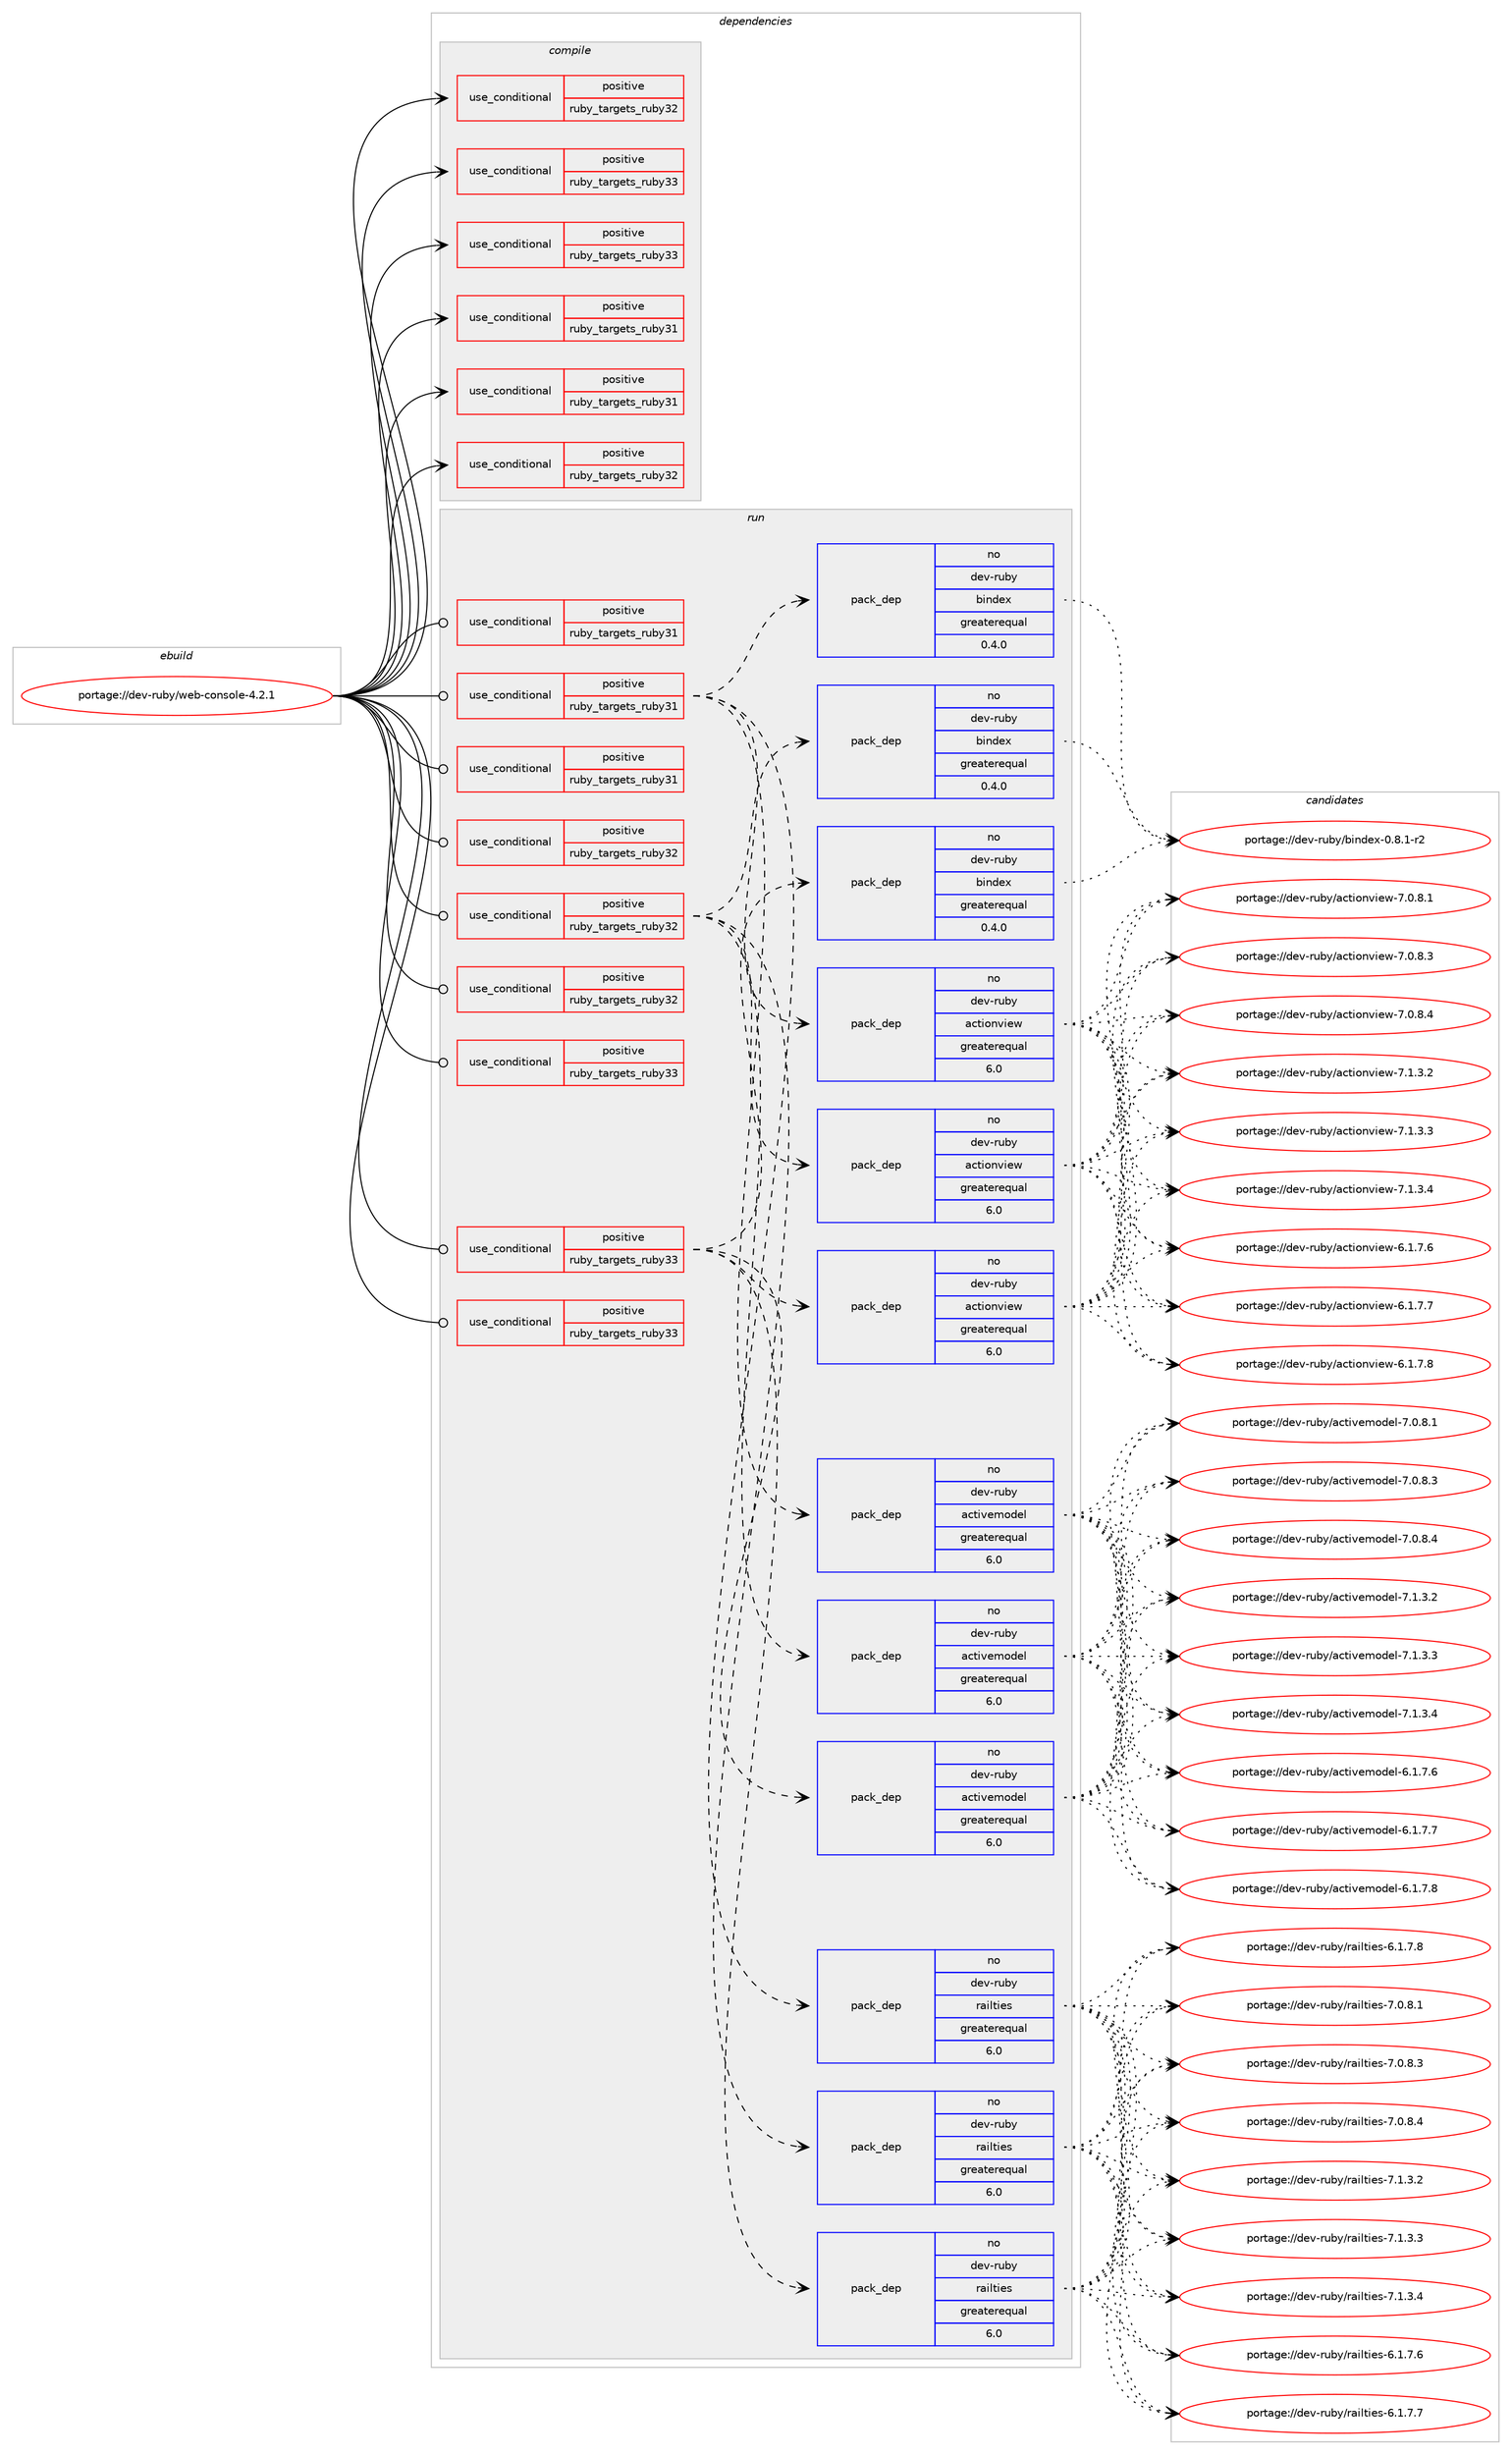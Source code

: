 digraph prolog {

# *************
# Graph options
# *************

newrank=true;
concentrate=true;
compound=true;
graph [rankdir=LR,fontname=Helvetica,fontsize=10,ranksep=1.5];#, ranksep=2.5, nodesep=0.2];
edge  [arrowhead=vee];
node  [fontname=Helvetica,fontsize=10];

# **********
# The ebuild
# **********

subgraph cluster_leftcol {
color=gray;
rank=same;
label=<<i>ebuild</i>>;
id [label="portage://dev-ruby/web-console-4.2.1", color=red, width=4, href="../dev-ruby/web-console-4.2.1.svg"];
}

# ****************
# The dependencies
# ****************

subgraph cluster_midcol {
color=gray;
label=<<i>dependencies</i>>;
subgraph cluster_compile {
fillcolor="#eeeeee";
style=filled;
label=<<i>compile</i>>;
subgraph cond57168 {
dependency106489 [label=<<TABLE BORDER="0" CELLBORDER="1" CELLSPACING="0" CELLPADDING="4"><TR><TD ROWSPAN="3" CELLPADDING="10">use_conditional</TD></TR><TR><TD>positive</TD></TR><TR><TD>ruby_targets_ruby31</TD></TR></TABLE>>, shape=none, color=red];
# *** BEGIN UNKNOWN DEPENDENCY TYPE (TODO) ***
# dependency106489 -> package_dependency(portage://dev-ruby/web-console-4.2.1,install,no,dev-lang,ruby,none,[,,],[slot(3.1)],[])
# *** END UNKNOWN DEPENDENCY TYPE (TODO) ***

}
id:e -> dependency106489:w [weight=20,style="solid",arrowhead="vee"];
subgraph cond57169 {
dependency106490 [label=<<TABLE BORDER="0" CELLBORDER="1" CELLSPACING="0" CELLPADDING="4"><TR><TD ROWSPAN="3" CELLPADDING="10">use_conditional</TD></TR><TR><TD>positive</TD></TR><TR><TD>ruby_targets_ruby31</TD></TR></TABLE>>, shape=none, color=red];
# *** BEGIN UNKNOWN DEPENDENCY TYPE (TODO) ***
# dependency106490 -> package_dependency(portage://dev-ruby/web-console-4.2.1,install,no,virtual,rubygems,none,[,,],[],[use(enable(ruby_targets_ruby31),negative)])
# *** END UNKNOWN DEPENDENCY TYPE (TODO) ***

}
id:e -> dependency106490:w [weight=20,style="solid",arrowhead="vee"];
subgraph cond57170 {
dependency106491 [label=<<TABLE BORDER="0" CELLBORDER="1" CELLSPACING="0" CELLPADDING="4"><TR><TD ROWSPAN="3" CELLPADDING="10">use_conditional</TD></TR><TR><TD>positive</TD></TR><TR><TD>ruby_targets_ruby32</TD></TR></TABLE>>, shape=none, color=red];
# *** BEGIN UNKNOWN DEPENDENCY TYPE (TODO) ***
# dependency106491 -> package_dependency(portage://dev-ruby/web-console-4.2.1,install,no,dev-lang,ruby,none,[,,],[slot(3.2)],[])
# *** END UNKNOWN DEPENDENCY TYPE (TODO) ***

}
id:e -> dependency106491:w [weight=20,style="solid",arrowhead="vee"];
subgraph cond57171 {
dependency106492 [label=<<TABLE BORDER="0" CELLBORDER="1" CELLSPACING="0" CELLPADDING="4"><TR><TD ROWSPAN="3" CELLPADDING="10">use_conditional</TD></TR><TR><TD>positive</TD></TR><TR><TD>ruby_targets_ruby32</TD></TR></TABLE>>, shape=none, color=red];
# *** BEGIN UNKNOWN DEPENDENCY TYPE (TODO) ***
# dependency106492 -> package_dependency(portage://dev-ruby/web-console-4.2.1,install,no,virtual,rubygems,none,[,,],[],[use(enable(ruby_targets_ruby32),negative)])
# *** END UNKNOWN DEPENDENCY TYPE (TODO) ***

}
id:e -> dependency106492:w [weight=20,style="solid",arrowhead="vee"];
subgraph cond57172 {
dependency106493 [label=<<TABLE BORDER="0" CELLBORDER="1" CELLSPACING="0" CELLPADDING="4"><TR><TD ROWSPAN="3" CELLPADDING="10">use_conditional</TD></TR><TR><TD>positive</TD></TR><TR><TD>ruby_targets_ruby33</TD></TR></TABLE>>, shape=none, color=red];
# *** BEGIN UNKNOWN DEPENDENCY TYPE (TODO) ***
# dependency106493 -> package_dependency(portage://dev-ruby/web-console-4.2.1,install,no,dev-lang,ruby,none,[,,],[slot(3.3)],[])
# *** END UNKNOWN DEPENDENCY TYPE (TODO) ***

}
id:e -> dependency106493:w [weight=20,style="solid",arrowhead="vee"];
subgraph cond57173 {
dependency106494 [label=<<TABLE BORDER="0" CELLBORDER="1" CELLSPACING="0" CELLPADDING="4"><TR><TD ROWSPAN="3" CELLPADDING="10">use_conditional</TD></TR><TR><TD>positive</TD></TR><TR><TD>ruby_targets_ruby33</TD></TR></TABLE>>, shape=none, color=red];
# *** BEGIN UNKNOWN DEPENDENCY TYPE (TODO) ***
# dependency106494 -> package_dependency(portage://dev-ruby/web-console-4.2.1,install,no,virtual,rubygems,none,[,,],[],[use(enable(ruby_targets_ruby33),negative)])
# *** END UNKNOWN DEPENDENCY TYPE (TODO) ***

}
id:e -> dependency106494:w [weight=20,style="solid",arrowhead="vee"];
}
subgraph cluster_compileandrun {
fillcolor="#eeeeee";
style=filled;
label=<<i>compile and run</i>>;
}
subgraph cluster_run {
fillcolor="#eeeeee";
style=filled;
label=<<i>run</i>>;
subgraph cond57174 {
dependency106495 [label=<<TABLE BORDER="0" CELLBORDER="1" CELLSPACING="0" CELLPADDING="4"><TR><TD ROWSPAN="3" CELLPADDING="10">use_conditional</TD></TR><TR><TD>positive</TD></TR><TR><TD>ruby_targets_ruby31</TD></TR></TABLE>>, shape=none, color=red];
# *** BEGIN UNKNOWN DEPENDENCY TYPE (TODO) ***
# dependency106495 -> package_dependency(portage://dev-ruby/web-console-4.2.1,run,no,dev-lang,ruby,none,[,,],[slot(3.1)],[])
# *** END UNKNOWN DEPENDENCY TYPE (TODO) ***

}
id:e -> dependency106495:w [weight=20,style="solid",arrowhead="odot"];
subgraph cond57175 {
dependency106496 [label=<<TABLE BORDER="0" CELLBORDER="1" CELLSPACING="0" CELLPADDING="4"><TR><TD ROWSPAN="3" CELLPADDING="10">use_conditional</TD></TR><TR><TD>positive</TD></TR><TR><TD>ruby_targets_ruby31</TD></TR></TABLE>>, shape=none, color=red];
subgraph pack47949 {
dependency106497 [label=<<TABLE BORDER="0" CELLBORDER="1" CELLSPACING="0" CELLPADDING="4" WIDTH="220"><TR><TD ROWSPAN="6" CELLPADDING="30">pack_dep</TD></TR><TR><TD WIDTH="110">no</TD></TR><TR><TD>dev-ruby</TD></TR><TR><TD>actionview</TD></TR><TR><TD>greaterequal</TD></TR><TR><TD>6.0</TD></TR></TABLE>>, shape=none, color=blue];
}
dependency106496:e -> dependency106497:w [weight=20,style="dashed",arrowhead="vee"];
subgraph pack47950 {
dependency106498 [label=<<TABLE BORDER="0" CELLBORDER="1" CELLSPACING="0" CELLPADDING="4" WIDTH="220"><TR><TD ROWSPAN="6" CELLPADDING="30">pack_dep</TD></TR><TR><TD WIDTH="110">no</TD></TR><TR><TD>dev-ruby</TD></TR><TR><TD>activemodel</TD></TR><TR><TD>greaterequal</TD></TR><TR><TD>6.0</TD></TR></TABLE>>, shape=none, color=blue];
}
dependency106496:e -> dependency106498:w [weight=20,style="dashed",arrowhead="vee"];
subgraph pack47951 {
dependency106499 [label=<<TABLE BORDER="0" CELLBORDER="1" CELLSPACING="0" CELLPADDING="4" WIDTH="220"><TR><TD ROWSPAN="6" CELLPADDING="30">pack_dep</TD></TR><TR><TD WIDTH="110">no</TD></TR><TR><TD>dev-ruby</TD></TR><TR><TD>bindex</TD></TR><TR><TD>greaterequal</TD></TR><TR><TD>0.4.0</TD></TR></TABLE>>, shape=none, color=blue];
}
dependency106496:e -> dependency106499:w [weight=20,style="dashed",arrowhead="vee"];
subgraph pack47952 {
dependency106500 [label=<<TABLE BORDER="0" CELLBORDER="1" CELLSPACING="0" CELLPADDING="4" WIDTH="220"><TR><TD ROWSPAN="6" CELLPADDING="30">pack_dep</TD></TR><TR><TD WIDTH="110">no</TD></TR><TR><TD>dev-ruby</TD></TR><TR><TD>railties</TD></TR><TR><TD>greaterequal</TD></TR><TR><TD>6.0</TD></TR></TABLE>>, shape=none, color=blue];
}
dependency106496:e -> dependency106500:w [weight=20,style="dashed",arrowhead="vee"];
}
id:e -> dependency106496:w [weight=20,style="solid",arrowhead="odot"];
subgraph cond57176 {
dependency106501 [label=<<TABLE BORDER="0" CELLBORDER="1" CELLSPACING="0" CELLPADDING="4"><TR><TD ROWSPAN="3" CELLPADDING="10">use_conditional</TD></TR><TR><TD>positive</TD></TR><TR><TD>ruby_targets_ruby31</TD></TR></TABLE>>, shape=none, color=red];
# *** BEGIN UNKNOWN DEPENDENCY TYPE (TODO) ***
# dependency106501 -> package_dependency(portage://dev-ruby/web-console-4.2.1,run,no,virtual,rubygems,none,[,,],[],[use(enable(ruby_targets_ruby31),negative)])
# *** END UNKNOWN DEPENDENCY TYPE (TODO) ***

}
id:e -> dependency106501:w [weight=20,style="solid",arrowhead="odot"];
subgraph cond57177 {
dependency106502 [label=<<TABLE BORDER="0" CELLBORDER="1" CELLSPACING="0" CELLPADDING="4"><TR><TD ROWSPAN="3" CELLPADDING="10">use_conditional</TD></TR><TR><TD>positive</TD></TR><TR><TD>ruby_targets_ruby32</TD></TR></TABLE>>, shape=none, color=red];
# *** BEGIN UNKNOWN DEPENDENCY TYPE (TODO) ***
# dependency106502 -> package_dependency(portage://dev-ruby/web-console-4.2.1,run,no,dev-lang,ruby,none,[,,],[slot(3.2)],[])
# *** END UNKNOWN DEPENDENCY TYPE (TODO) ***

}
id:e -> dependency106502:w [weight=20,style="solid",arrowhead="odot"];
subgraph cond57178 {
dependency106503 [label=<<TABLE BORDER="0" CELLBORDER="1" CELLSPACING="0" CELLPADDING="4"><TR><TD ROWSPAN="3" CELLPADDING="10">use_conditional</TD></TR><TR><TD>positive</TD></TR><TR><TD>ruby_targets_ruby32</TD></TR></TABLE>>, shape=none, color=red];
subgraph pack47953 {
dependency106504 [label=<<TABLE BORDER="0" CELLBORDER="1" CELLSPACING="0" CELLPADDING="4" WIDTH="220"><TR><TD ROWSPAN="6" CELLPADDING="30">pack_dep</TD></TR><TR><TD WIDTH="110">no</TD></TR><TR><TD>dev-ruby</TD></TR><TR><TD>actionview</TD></TR><TR><TD>greaterequal</TD></TR><TR><TD>6.0</TD></TR></TABLE>>, shape=none, color=blue];
}
dependency106503:e -> dependency106504:w [weight=20,style="dashed",arrowhead="vee"];
subgraph pack47954 {
dependency106505 [label=<<TABLE BORDER="0" CELLBORDER="1" CELLSPACING="0" CELLPADDING="4" WIDTH="220"><TR><TD ROWSPAN="6" CELLPADDING="30">pack_dep</TD></TR><TR><TD WIDTH="110">no</TD></TR><TR><TD>dev-ruby</TD></TR><TR><TD>activemodel</TD></TR><TR><TD>greaterequal</TD></TR><TR><TD>6.0</TD></TR></TABLE>>, shape=none, color=blue];
}
dependency106503:e -> dependency106505:w [weight=20,style="dashed",arrowhead="vee"];
subgraph pack47955 {
dependency106506 [label=<<TABLE BORDER="0" CELLBORDER="1" CELLSPACING="0" CELLPADDING="4" WIDTH="220"><TR><TD ROWSPAN="6" CELLPADDING="30">pack_dep</TD></TR><TR><TD WIDTH="110">no</TD></TR><TR><TD>dev-ruby</TD></TR><TR><TD>bindex</TD></TR><TR><TD>greaterequal</TD></TR><TR><TD>0.4.0</TD></TR></TABLE>>, shape=none, color=blue];
}
dependency106503:e -> dependency106506:w [weight=20,style="dashed",arrowhead="vee"];
subgraph pack47956 {
dependency106507 [label=<<TABLE BORDER="0" CELLBORDER="1" CELLSPACING="0" CELLPADDING="4" WIDTH="220"><TR><TD ROWSPAN="6" CELLPADDING="30">pack_dep</TD></TR><TR><TD WIDTH="110">no</TD></TR><TR><TD>dev-ruby</TD></TR><TR><TD>railties</TD></TR><TR><TD>greaterequal</TD></TR><TR><TD>6.0</TD></TR></TABLE>>, shape=none, color=blue];
}
dependency106503:e -> dependency106507:w [weight=20,style="dashed",arrowhead="vee"];
}
id:e -> dependency106503:w [weight=20,style="solid",arrowhead="odot"];
subgraph cond57179 {
dependency106508 [label=<<TABLE BORDER="0" CELLBORDER="1" CELLSPACING="0" CELLPADDING="4"><TR><TD ROWSPAN="3" CELLPADDING="10">use_conditional</TD></TR><TR><TD>positive</TD></TR><TR><TD>ruby_targets_ruby32</TD></TR></TABLE>>, shape=none, color=red];
# *** BEGIN UNKNOWN DEPENDENCY TYPE (TODO) ***
# dependency106508 -> package_dependency(portage://dev-ruby/web-console-4.2.1,run,no,virtual,rubygems,none,[,,],[],[use(enable(ruby_targets_ruby32),negative)])
# *** END UNKNOWN DEPENDENCY TYPE (TODO) ***

}
id:e -> dependency106508:w [weight=20,style="solid",arrowhead="odot"];
subgraph cond57180 {
dependency106509 [label=<<TABLE BORDER="0" CELLBORDER="1" CELLSPACING="0" CELLPADDING="4"><TR><TD ROWSPAN="3" CELLPADDING="10">use_conditional</TD></TR><TR><TD>positive</TD></TR><TR><TD>ruby_targets_ruby33</TD></TR></TABLE>>, shape=none, color=red];
# *** BEGIN UNKNOWN DEPENDENCY TYPE (TODO) ***
# dependency106509 -> package_dependency(portage://dev-ruby/web-console-4.2.1,run,no,dev-lang,ruby,none,[,,],[slot(3.3)],[])
# *** END UNKNOWN DEPENDENCY TYPE (TODO) ***

}
id:e -> dependency106509:w [weight=20,style="solid",arrowhead="odot"];
subgraph cond57181 {
dependency106510 [label=<<TABLE BORDER="0" CELLBORDER="1" CELLSPACING="0" CELLPADDING="4"><TR><TD ROWSPAN="3" CELLPADDING="10">use_conditional</TD></TR><TR><TD>positive</TD></TR><TR><TD>ruby_targets_ruby33</TD></TR></TABLE>>, shape=none, color=red];
subgraph pack47957 {
dependency106511 [label=<<TABLE BORDER="0" CELLBORDER="1" CELLSPACING="0" CELLPADDING="4" WIDTH="220"><TR><TD ROWSPAN="6" CELLPADDING="30">pack_dep</TD></TR><TR><TD WIDTH="110">no</TD></TR><TR><TD>dev-ruby</TD></TR><TR><TD>actionview</TD></TR><TR><TD>greaterequal</TD></TR><TR><TD>6.0</TD></TR></TABLE>>, shape=none, color=blue];
}
dependency106510:e -> dependency106511:w [weight=20,style="dashed",arrowhead="vee"];
subgraph pack47958 {
dependency106512 [label=<<TABLE BORDER="0" CELLBORDER="1" CELLSPACING="0" CELLPADDING="4" WIDTH="220"><TR><TD ROWSPAN="6" CELLPADDING="30">pack_dep</TD></TR><TR><TD WIDTH="110">no</TD></TR><TR><TD>dev-ruby</TD></TR><TR><TD>activemodel</TD></TR><TR><TD>greaterequal</TD></TR><TR><TD>6.0</TD></TR></TABLE>>, shape=none, color=blue];
}
dependency106510:e -> dependency106512:w [weight=20,style="dashed",arrowhead="vee"];
subgraph pack47959 {
dependency106513 [label=<<TABLE BORDER="0" CELLBORDER="1" CELLSPACING="0" CELLPADDING="4" WIDTH="220"><TR><TD ROWSPAN="6" CELLPADDING="30">pack_dep</TD></TR><TR><TD WIDTH="110">no</TD></TR><TR><TD>dev-ruby</TD></TR><TR><TD>bindex</TD></TR><TR><TD>greaterequal</TD></TR><TR><TD>0.4.0</TD></TR></TABLE>>, shape=none, color=blue];
}
dependency106510:e -> dependency106513:w [weight=20,style="dashed",arrowhead="vee"];
subgraph pack47960 {
dependency106514 [label=<<TABLE BORDER="0" CELLBORDER="1" CELLSPACING="0" CELLPADDING="4" WIDTH="220"><TR><TD ROWSPAN="6" CELLPADDING="30">pack_dep</TD></TR><TR><TD WIDTH="110">no</TD></TR><TR><TD>dev-ruby</TD></TR><TR><TD>railties</TD></TR><TR><TD>greaterequal</TD></TR><TR><TD>6.0</TD></TR></TABLE>>, shape=none, color=blue];
}
dependency106510:e -> dependency106514:w [weight=20,style="dashed",arrowhead="vee"];
}
id:e -> dependency106510:w [weight=20,style="solid",arrowhead="odot"];
subgraph cond57182 {
dependency106515 [label=<<TABLE BORDER="0" CELLBORDER="1" CELLSPACING="0" CELLPADDING="4"><TR><TD ROWSPAN="3" CELLPADDING="10">use_conditional</TD></TR><TR><TD>positive</TD></TR><TR><TD>ruby_targets_ruby33</TD></TR></TABLE>>, shape=none, color=red];
# *** BEGIN UNKNOWN DEPENDENCY TYPE (TODO) ***
# dependency106515 -> package_dependency(portage://dev-ruby/web-console-4.2.1,run,no,virtual,rubygems,none,[,,],[],[use(enable(ruby_targets_ruby33),negative)])
# *** END UNKNOWN DEPENDENCY TYPE (TODO) ***

}
id:e -> dependency106515:w [weight=20,style="solid",arrowhead="odot"];
}
}

# **************
# The candidates
# **************

subgraph cluster_choices {
rank=same;
color=gray;
label=<<i>candidates</i>>;

subgraph choice47949 {
color=black;
nodesep=1;
choice10010111845114117981214797991161051111101181051011194554464946554654 [label="portage://dev-ruby/actionview-6.1.7.6", color=red, width=4,href="../dev-ruby/actionview-6.1.7.6.svg"];
choice10010111845114117981214797991161051111101181051011194554464946554655 [label="portage://dev-ruby/actionview-6.1.7.7", color=red, width=4,href="../dev-ruby/actionview-6.1.7.7.svg"];
choice10010111845114117981214797991161051111101181051011194554464946554656 [label="portage://dev-ruby/actionview-6.1.7.8", color=red, width=4,href="../dev-ruby/actionview-6.1.7.8.svg"];
choice10010111845114117981214797991161051111101181051011194555464846564649 [label="portage://dev-ruby/actionview-7.0.8.1", color=red, width=4,href="../dev-ruby/actionview-7.0.8.1.svg"];
choice10010111845114117981214797991161051111101181051011194555464846564651 [label="portage://dev-ruby/actionview-7.0.8.3", color=red, width=4,href="../dev-ruby/actionview-7.0.8.3.svg"];
choice10010111845114117981214797991161051111101181051011194555464846564652 [label="portage://dev-ruby/actionview-7.0.8.4", color=red, width=4,href="../dev-ruby/actionview-7.0.8.4.svg"];
choice10010111845114117981214797991161051111101181051011194555464946514650 [label="portage://dev-ruby/actionview-7.1.3.2", color=red, width=4,href="../dev-ruby/actionview-7.1.3.2.svg"];
choice10010111845114117981214797991161051111101181051011194555464946514651 [label="portage://dev-ruby/actionview-7.1.3.3", color=red, width=4,href="../dev-ruby/actionview-7.1.3.3.svg"];
choice10010111845114117981214797991161051111101181051011194555464946514652 [label="portage://dev-ruby/actionview-7.1.3.4", color=red, width=4,href="../dev-ruby/actionview-7.1.3.4.svg"];
dependency106497:e -> choice10010111845114117981214797991161051111101181051011194554464946554654:w [style=dotted,weight="100"];
dependency106497:e -> choice10010111845114117981214797991161051111101181051011194554464946554655:w [style=dotted,weight="100"];
dependency106497:e -> choice10010111845114117981214797991161051111101181051011194554464946554656:w [style=dotted,weight="100"];
dependency106497:e -> choice10010111845114117981214797991161051111101181051011194555464846564649:w [style=dotted,weight="100"];
dependency106497:e -> choice10010111845114117981214797991161051111101181051011194555464846564651:w [style=dotted,weight="100"];
dependency106497:e -> choice10010111845114117981214797991161051111101181051011194555464846564652:w [style=dotted,weight="100"];
dependency106497:e -> choice10010111845114117981214797991161051111101181051011194555464946514650:w [style=dotted,weight="100"];
dependency106497:e -> choice10010111845114117981214797991161051111101181051011194555464946514651:w [style=dotted,weight="100"];
dependency106497:e -> choice10010111845114117981214797991161051111101181051011194555464946514652:w [style=dotted,weight="100"];
}
subgraph choice47950 {
color=black;
nodesep=1;
choice10010111845114117981214797991161051181011091111001011084554464946554654 [label="portage://dev-ruby/activemodel-6.1.7.6", color=red, width=4,href="../dev-ruby/activemodel-6.1.7.6.svg"];
choice10010111845114117981214797991161051181011091111001011084554464946554655 [label="portage://dev-ruby/activemodel-6.1.7.7", color=red, width=4,href="../dev-ruby/activemodel-6.1.7.7.svg"];
choice10010111845114117981214797991161051181011091111001011084554464946554656 [label="portage://dev-ruby/activemodel-6.1.7.8", color=red, width=4,href="../dev-ruby/activemodel-6.1.7.8.svg"];
choice10010111845114117981214797991161051181011091111001011084555464846564649 [label="portage://dev-ruby/activemodel-7.0.8.1", color=red, width=4,href="../dev-ruby/activemodel-7.0.8.1.svg"];
choice10010111845114117981214797991161051181011091111001011084555464846564651 [label="portage://dev-ruby/activemodel-7.0.8.3", color=red, width=4,href="../dev-ruby/activemodel-7.0.8.3.svg"];
choice10010111845114117981214797991161051181011091111001011084555464846564652 [label="portage://dev-ruby/activemodel-7.0.8.4", color=red, width=4,href="../dev-ruby/activemodel-7.0.8.4.svg"];
choice10010111845114117981214797991161051181011091111001011084555464946514650 [label="portage://dev-ruby/activemodel-7.1.3.2", color=red, width=4,href="../dev-ruby/activemodel-7.1.3.2.svg"];
choice10010111845114117981214797991161051181011091111001011084555464946514651 [label="portage://dev-ruby/activemodel-7.1.3.3", color=red, width=4,href="../dev-ruby/activemodel-7.1.3.3.svg"];
choice10010111845114117981214797991161051181011091111001011084555464946514652 [label="portage://dev-ruby/activemodel-7.1.3.4", color=red, width=4,href="../dev-ruby/activemodel-7.1.3.4.svg"];
dependency106498:e -> choice10010111845114117981214797991161051181011091111001011084554464946554654:w [style=dotted,weight="100"];
dependency106498:e -> choice10010111845114117981214797991161051181011091111001011084554464946554655:w [style=dotted,weight="100"];
dependency106498:e -> choice10010111845114117981214797991161051181011091111001011084554464946554656:w [style=dotted,weight="100"];
dependency106498:e -> choice10010111845114117981214797991161051181011091111001011084555464846564649:w [style=dotted,weight="100"];
dependency106498:e -> choice10010111845114117981214797991161051181011091111001011084555464846564651:w [style=dotted,weight="100"];
dependency106498:e -> choice10010111845114117981214797991161051181011091111001011084555464846564652:w [style=dotted,weight="100"];
dependency106498:e -> choice10010111845114117981214797991161051181011091111001011084555464946514650:w [style=dotted,weight="100"];
dependency106498:e -> choice10010111845114117981214797991161051181011091111001011084555464946514651:w [style=dotted,weight="100"];
dependency106498:e -> choice10010111845114117981214797991161051181011091111001011084555464946514652:w [style=dotted,weight="100"];
}
subgraph choice47951 {
color=black;
nodesep=1;
choice100101118451141179812147981051101001011204548465646494511450 [label="portage://dev-ruby/bindex-0.8.1-r2", color=red, width=4,href="../dev-ruby/bindex-0.8.1-r2.svg"];
dependency106499:e -> choice100101118451141179812147981051101001011204548465646494511450:w [style=dotted,weight="100"];
}
subgraph choice47952 {
color=black;
nodesep=1;
choice100101118451141179812147114971051081161051011154554464946554654 [label="portage://dev-ruby/railties-6.1.7.6", color=red, width=4,href="../dev-ruby/railties-6.1.7.6.svg"];
choice100101118451141179812147114971051081161051011154554464946554655 [label="portage://dev-ruby/railties-6.1.7.7", color=red, width=4,href="../dev-ruby/railties-6.1.7.7.svg"];
choice100101118451141179812147114971051081161051011154554464946554656 [label="portage://dev-ruby/railties-6.1.7.8", color=red, width=4,href="../dev-ruby/railties-6.1.7.8.svg"];
choice100101118451141179812147114971051081161051011154555464846564649 [label="portage://dev-ruby/railties-7.0.8.1", color=red, width=4,href="../dev-ruby/railties-7.0.8.1.svg"];
choice100101118451141179812147114971051081161051011154555464846564651 [label="portage://dev-ruby/railties-7.0.8.3", color=red, width=4,href="../dev-ruby/railties-7.0.8.3.svg"];
choice100101118451141179812147114971051081161051011154555464846564652 [label="portage://dev-ruby/railties-7.0.8.4", color=red, width=4,href="../dev-ruby/railties-7.0.8.4.svg"];
choice100101118451141179812147114971051081161051011154555464946514650 [label="portage://dev-ruby/railties-7.1.3.2", color=red, width=4,href="../dev-ruby/railties-7.1.3.2.svg"];
choice100101118451141179812147114971051081161051011154555464946514651 [label="portage://dev-ruby/railties-7.1.3.3", color=red, width=4,href="../dev-ruby/railties-7.1.3.3.svg"];
choice100101118451141179812147114971051081161051011154555464946514652 [label="portage://dev-ruby/railties-7.1.3.4", color=red, width=4,href="../dev-ruby/railties-7.1.3.4.svg"];
dependency106500:e -> choice100101118451141179812147114971051081161051011154554464946554654:w [style=dotted,weight="100"];
dependency106500:e -> choice100101118451141179812147114971051081161051011154554464946554655:w [style=dotted,weight="100"];
dependency106500:e -> choice100101118451141179812147114971051081161051011154554464946554656:w [style=dotted,weight="100"];
dependency106500:e -> choice100101118451141179812147114971051081161051011154555464846564649:w [style=dotted,weight="100"];
dependency106500:e -> choice100101118451141179812147114971051081161051011154555464846564651:w [style=dotted,weight="100"];
dependency106500:e -> choice100101118451141179812147114971051081161051011154555464846564652:w [style=dotted,weight="100"];
dependency106500:e -> choice100101118451141179812147114971051081161051011154555464946514650:w [style=dotted,weight="100"];
dependency106500:e -> choice100101118451141179812147114971051081161051011154555464946514651:w [style=dotted,weight="100"];
dependency106500:e -> choice100101118451141179812147114971051081161051011154555464946514652:w [style=dotted,weight="100"];
}
subgraph choice47953 {
color=black;
nodesep=1;
choice10010111845114117981214797991161051111101181051011194554464946554654 [label="portage://dev-ruby/actionview-6.1.7.6", color=red, width=4,href="../dev-ruby/actionview-6.1.7.6.svg"];
choice10010111845114117981214797991161051111101181051011194554464946554655 [label="portage://dev-ruby/actionview-6.1.7.7", color=red, width=4,href="../dev-ruby/actionview-6.1.7.7.svg"];
choice10010111845114117981214797991161051111101181051011194554464946554656 [label="portage://dev-ruby/actionview-6.1.7.8", color=red, width=4,href="../dev-ruby/actionview-6.1.7.8.svg"];
choice10010111845114117981214797991161051111101181051011194555464846564649 [label="portage://dev-ruby/actionview-7.0.8.1", color=red, width=4,href="../dev-ruby/actionview-7.0.8.1.svg"];
choice10010111845114117981214797991161051111101181051011194555464846564651 [label="portage://dev-ruby/actionview-7.0.8.3", color=red, width=4,href="../dev-ruby/actionview-7.0.8.3.svg"];
choice10010111845114117981214797991161051111101181051011194555464846564652 [label="portage://dev-ruby/actionview-7.0.8.4", color=red, width=4,href="../dev-ruby/actionview-7.0.8.4.svg"];
choice10010111845114117981214797991161051111101181051011194555464946514650 [label="portage://dev-ruby/actionview-7.1.3.2", color=red, width=4,href="../dev-ruby/actionview-7.1.3.2.svg"];
choice10010111845114117981214797991161051111101181051011194555464946514651 [label="portage://dev-ruby/actionview-7.1.3.3", color=red, width=4,href="../dev-ruby/actionview-7.1.3.3.svg"];
choice10010111845114117981214797991161051111101181051011194555464946514652 [label="portage://dev-ruby/actionview-7.1.3.4", color=red, width=4,href="../dev-ruby/actionview-7.1.3.4.svg"];
dependency106504:e -> choice10010111845114117981214797991161051111101181051011194554464946554654:w [style=dotted,weight="100"];
dependency106504:e -> choice10010111845114117981214797991161051111101181051011194554464946554655:w [style=dotted,weight="100"];
dependency106504:e -> choice10010111845114117981214797991161051111101181051011194554464946554656:w [style=dotted,weight="100"];
dependency106504:e -> choice10010111845114117981214797991161051111101181051011194555464846564649:w [style=dotted,weight="100"];
dependency106504:e -> choice10010111845114117981214797991161051111101181051011194555464846564651:w [style=dotted,weight="100"];
dependency106504:e -> choice10010111845114117981214797991161051111101181051011194555464846564652:w [style=dotted,weight="100"];
dependency106504:e -> choice10010111845114117981214797991161051111101181051011194555464946514650:w [style=dotted,weight="100"];
dependency106504:e -> choice10010111845114117981214797991161051111101181051011194555464946514651:w [style=dotted,weight="100"];
dependency106504:e -> choice10010111845114117981214797991161051111101181051011194555464946514652:w [style=dotted,weight="100"];
}
subgraph choice47954 {
color=black;
nodesep=1;
choice10010111845114117981214797991161051181011091111001011084554464946554654 [label="portage://dev-ruby/activemodel-6.1.7.6", color=red, width=4,href="../dev-ruby/activemodel-6.1.7.6.svg"];
choice10010111845114117981214797991161051181011091111001011084554464946554655 [label="portage://dev-ruby/activemodel-6.1.7.7", color=red, width=4,href="../dev-ruby/activemodel-6.1.7.7.svg"];
choice10010111845114117981214797991161051181011091111001011084554464946554656 [label="portage://dev-ruby/activemodel-6.1.7.8", color=red, width=4,href="../dev-ruby/activemodel-6.1.7.8.svg"];
choice10010111845114117981214797991161051181011091111001011084555464846564649 [label="portage://dev-ruby/activemodel-7.0.8.1", color=red, width=4,href="../dev-ruby/activemodel-7.0.8.1.svg"];
choice10010111845114117981214797991161051181011091111001011084555464846564651 [label="portage://dev-ruby/activemodel-7.0.8.3", color=red, width=4,href="../dev-ruby/activemodel-7.0.8.3.svg"];
choice10010111845114117981214797991161051181011091111001011084555464846564652 [label="portage://dev-ruby/activemodel-7.0.8.4", color=red, width=4,href="../dev-ruby/activemodel-7.0.8.4.svg"];
choice10010111845114117981214797991161051181011091111001011084555464946514650 [label="portage://dev-ruby/activemodel-7.1.3.2", color=red, width=4,href="../dev-ruby/activemodel-7.1.3.2.svg"];
choice10010111845114117981214797991161051181011091111001011084555464946514651 [label="portage://dev-ruby/activemodel-7.1.3.3", color=red, width=4,href="../dev-ruby/activemodel-7.1.3.3.svg"];
choice10010111845114117981214797991161051181011091111001011084555464946514652 [label="portage://dev-ruby/activemodel-7.1.3.4", color=red, width=4,href="../dev-ruby/activemodel-7.1.3.4.svg"];
dependency106505:e -> choice10010111845114117981214797991161051181011091111001011084554464946554654:w [style=dotted,weight="100"];
dependency106505:e -> choice10010111845114117981214797991161051181011091111001011084554464946554655:w [style=dotted,weight="100"];
dependency106505:e -> choice10010111845114117981214797991161051181011091111001011084554464946554656:w [style=dotted,weight="100"];
dependency106505:e -> choice10010111845114117981214797991161051181011091111001011084555464846564649:w [style=dotted,weight="100"];
dependency106505:e -> choice10010111845114117981214797991161051181011091111001011084555464846564651:w [style=dotted,weight="100"];
dependency106505:e -> choice10010111845114117981214797991161051181011091111001011084555464846564652:w [style=dotted,weight="100"];
dependency106505:e -> choice10010111845114117981214797991161051181011091111001011084555464946514650:w [style=dotted,weight="100"];
dependency106505:e -> choice10010111845114117981214797991161051181011091111001011084555464946514651:w [style=dotted,weight="100"];
dependency106505:e -> choice10010111845114117981214797991161051181011091111001011084555464946514652:w [style=dotted,weight="100"];
}
subgraph choice47955 {
color=black;
nodesep=1;
choice100101118451141179812147981051101001011204548465646494511450 [label="portage://dev-ruby/bindex-0.8.1-r2", color=red, width=4,href="../dev-ruby/bindex-0.8.1-r2.svg"];
dependency106506:e -> choice100101118451141179812147981051101001011204548465646494511450:w [style=dotted,weight="100"];
}
subgraph choice47956 {
color=black;
nodesep=1;
choice100101118451141179812147114971051081161051011154554464946554654 [label="portage://dev-ruby/railties-6.1.7.6", color=red, width=4,href="../dev-ruby/railties-6.1.7.6.svg"];
choice100101118451141179812147114971051081161051011154554464946554655 [label="portage://dev-ruby/railties-6.1.7.7", color=red, width=4,href="../dev-ruby/railties-6.1.7.7.svg"];
choice100101118451141179812147114971051081161051011154554464946554656 [label="portage://dev-ruby/railties-6.1.7.8", color=red, width=4,href="../dev-ruby/railties-6.1.7.8.svg"];
choice100101118451141179812147114971051081161051011154555464846564649 [label="portage://dev-ruby/railties-7.0.8.1", color=red, width=4,href="../dev-ruby/railties-7.0.8.1.svg"];
choice100101118451141179812147114971051081161051011154555464846564651 [label="portage://dev-ruby/railties-7.0.8.3", color=red, width=4,href="../dev-ruby/railties-7.0.8.3.svg"];
choice100101118451141179812147114971051081161051011154555464846564652 [label="portage://dev-ruby/railties-7.0.8.4", color=red, width=4,href="../dev-ruby/railties-7.0.8.4.svg"];
choice100101118451141179812147114971051081161051011154555464946514650 [label="portage://dev-ruby/railties-7.1.3.2", color=red, width=4,href="../dev-ruby/railties-7.1.3.2.svg"];
choice100101118451141179812147114971051081161051011154555464946514651 [label="portage://dev-ruby/railties-7.1.3.3", color=red, width=4,href="../dev-ruby/railties-7.1.3.3.svg"];
choice100101118451141179812147114971051081161051011154555464946514652 [label="portage://dev-ruby/railties-7.1.3.4", color=red, width=4,href="../dev-ruby/railties-7.1.3.4.svg"];
dependency106507:e -> choice100101118451141179812147114971051081161051011154554464946554654:w [style=dotted,weight="100"];
dependency106507:e -> choice100101118451141179812147114971051081161051011154554464946554655:w [style=dotted,weight="100"];
dependency106507:e -> choice100101118451141179812147114971051081161051011154554464946554656:w [style=dotted,weight="100"];
dependency106507:e -> choice100101118451141179812147114971051081161051011154555464846564649:w [style=dotted,weight="100"];
dependency106507:e -> choice100101118451141179812147114971051081161051011154555464846564651:w [style=dotted,weight="100"];
dependency106507:e -> choice100101118451141179812147114971051081161051011154555464846564652:w [style=dotted,weight="100"];
dependency106507:e -> choice100101118451141179812147114971051081161051011154555464946514650:w [style=dotted,weight="100"];
dependency106507:e -> choice100101118451141179812147114971051081161051011154555464946514651:w [style=dotted,weight="100"];
dependency106507:e -> choice100101118451141179812147114971051081161051011154555464946514652:w [style=dotted,weight="100"];
}
subgraph choice47957 {
color=black;
nodesep=1;
choice10010111845114117981214797991161051111101181051011194554464946554654 [label="portage://dev-ruby/actionview-6.1.7.6", color=red, width=4,href="../dev-ruby/actionview-6.1.7.6.svg"];
choice10010111845114117981214797991161051111101181051011194554464946554655 [label="portage://dev-ruby/actionview-6.1.7.7", color=red, width=4,href="../dev-ruby/actionview-6.1.7.7.svg"];
choice10010111845114117981214797991161051111101181051011194554464946554656 [label="portage://dev-ruby/actionview-6.1.7.8", color=red, width=4,href="../dev-ruby/actionview-6.1.7.8.svg"];
choice10010111845114117981214797991161051111101181051011194555464846564649 [label="portage://dev-ruby/actionview-7.0.8.1", color=red, width=4,href="../dev-ruby/actionview-7.0.8.1.svg"];
choice10010111845114117981214797991161051111101181051011194555464846564651 [label="portage://dev-ruby/actionview-7.0.8.3", color=red, width=4,href="../dev-ruby/actionview-7.0.8.3.svg"];
choice10010111845114117981214797991161051111101181051011194555464846564652 [label="portage://dev-ruby/actionview-7.0.8.4", color=red, width=4,href="../dev-ruby/actionview-7.0.8.4.svg"];
choice10010111845114117981214797991161051111101181051011194555464946514650 [label="portage://dev-ruby/actionview-7.1.3.2", color=red, width=4,href="../dev-ruby/actionview-7.1.3.2.svg"];
choice10010111845114117981214797991161051111101181051011194555464946514651 [label="portage://dev-ruby/actionview-7.1.3.3", color=red, width=4,href="../dev-ruby/actionview-7.1.3.3.svg"];
choice10010111845114117981214797991161051111101181051011194555464946514652 [label="portage://dev-ruby/actionview-7.1.3.4", color=red, width=4,href="../dev-ruby/actionview-7.1.3.4.svg"];
dependency106511:e -> choice10010111845114117981214797991161051111101181051011194554464946554654:w [style=dotted,weight="100"];
dependency106511:e -> choice10010111845114117981214797991161051111101181051011194554464946554655:w [style=dotted,weight="100"];
dependency106511:e -> choice10010111845114117981214797991161051111101181051011194554464946554656:w [style=dotted,weight="100"];
dependency106511:e -> choice10010111845114117981214797991161051111101181051011194555464846564649:w [style=dotted,weight="100"];
dependency106511:e -> choice10010111845114117981214797991161051111101181051011194555464846564651:w [style=dotted,weight="100"];
dependency106511:e -> choice10010111845114117981214797991161051111101181051011194555464846564652:w [style=dotted,weight="100"];
dependency106511:e -> choice10010111845114117981214797991161051111101181051011194555464946514650:w [style=dotted,weight="100"];
dependency106511:e -> choice10010111845114117981214797991161051111101181051011194555464946514651:w [style=dotted,weight="100"];
dependency106511:e -> choice10010111845114117981214797991161051111101181051011194555464946514652:w [style=dotted,weight="100"];
}
subgraph choice47958 {
color=black;
nodesep=1;
choice10010111845114117981214797991161051181011091111001011084554464946554654 [label="portage://dev-ruby/activemodel-6.1.7.6", color=red, width=4,href="../dev-ruby/activemodel-6.1.7.6.svg"];
choice10010111845114117981214797991161051181011091111001011084554464946554655 [label="portage://dev-ruby/activemodel-6.1.7.7", color=red, width=4,href="../dev-ruby/activemodel-6.1.7.7.svg"];
choice10010111845114117981214797991161051181011091111001011084554464946554656 [label="portage://dev-ruby/activemodel-6.1.7.8", color=red, width=4,href="../dev-ruby/activemodel-6.1.7.8.svg"];
choice10010111845114117981214797991161051181011091111001011084555464846564649 [label="portage://dev-ruby/activemodel-7.0.8.1", color=red, width=4,href="../dev-ruby/activemodel-7.0.8.1.svg"];
choice10010111845114117981214797991161051181011091111001011084555464846564651 [label="portage://dev-ruby/activemodel-7.0.8.3", color=red, width=4,href="../dev-ruby/activemodel-7.0.8.3.svg"];
choice10010111845114117981214797991161051181011091111001011084555464846564652 [label="portage://dev-ruby/activemodel-7.0.8.4", color=red, width=4,href="../dev-ruby/activemodel-7.0.8.4.svg"];
choice10010111845114117981214797991161051181011091111001011084555464946514650 [label="portage://dev-ruby/activemodel-7.1.3.2", color=red, width=4,href="../dev-ruby/activemodel-7.1.3.2.svg"];
choice10010111845114117981214797991161051181011091111001011084555464946514651 [label="portage://dev-ruby/activemodel-7.1.3.3", color=red, width=4,href="../dev-ruby/activemodel-7.1.3.3.svg"];
choice10010111845114117981214797991161051181011091111001011084555464946514652 [label="portage://dev-ruby/activemodel-7.1.3.4", color=red, width=4,href="../dev-ruby/activemodel-7.1.3.4.svg"];
dependency106512:e -> choice10010111845114117981214797991161051181011091111001011084554464946554654:w [style=dotted,weight="100"];
dependency106512:e -> choice10010111845114117981214797991161051181011091111001011084554464946554655:w [style=dotted,weight="100"];
dependency106512:e -> choice10010111845114117981214797991161051181011091111001011084554464946554656:w [style=dotted,weight="100"];
dependency106512:e -> choice10010111845114117981214797991161051181011091111001011084555464846564649:w [style=dotted,weight="100"];
dependency106512:e -> choice10010111845114117981214797991161051181011091111001011084555464846564651:w [style=dotted,weight="100"];
dependency106512:e -> choice10010111845114117981214797991161051181011091111001011084555464846564652:w [style=dotted,weight="100"];
dependency106512:e -> choice10010111845114117981214797991161051181011091111001011084555464946514650:w [style=dotted,weight="100"];
dependency106512:e -> choice10010111845114117981214797991161051181011091111001011084555464946514651:w [style=dotted,weight="100"];
dependency106512:e -> choice10010111845114117981214797991161051181011091111001011084555464946514652:w [style=dotted,weight="100"];
}
subgraph choice47959 {
color=black;
nodesep=1;
choice100101118451141179812147981051101001011204548465646494511450 [label="portage://dev-ruby/bindex-0.8.1-r2", color=red, width=4,href="../dev-ruby/bindex-0.8.1-r2.svg"];
dependency106513:e -> choice100101118451141179812147981051101001011204548465646494511450:w [style=dotted,weight="100"];
}
subgraph choice47960 {
color=black;
nodesep=1;
choice100101118451141179812147114971051081161051011154554464946554654 [label="portage://dev-ruby/railties-6.1.7.6", color=red, width=4,href="../dev-ruby/railties-6.1.7.6.svg"];
choice100101118451141179812147114971051081161051011154554464946554655 [label="portage://dev-ruby/railties-6.1.7.7", color=red, width=4,href="../dev-ruby/railties-6.1.7.7.svg"];
choice100101118451141179812147114971051081161051011154554464946554656 [label="portage://dev-ruby/railties-6.1.7.8", color=red, width=4,href="../dev-ruby/railties-6.1.7.8.svg"];
choice100101118451141179812147114971051081161051011154555464846564649 [label="portage://dev-ruby/railties-7.0.8.1", color=red, width=4,href="../dev-ruby/railties-7.0.8.1.svg"];
choice100101118451141179812147114971051081161051011154555464846564651 [label="portage://dev-ruby/railties-7.0.8.3", color=red, width=4,href="../dev-ruby/railties-7.0.8.3.svg"];
choice100101118451141179812147114971051081161051011154555464846564652 [label="portage://dev-ruby/railties-7.0.8.4", color=red, width=4,href="../dev-ruby/railties-7.0.8.4.svg"];
choice100101118451141179812147114971051081161051011154555464946514650 [label="portage://dev-ruby/railties-7.1.3.2", color=red, width=4,href="../dev-ruby/railties-7.1.3.2.svg"];
choice100101118451141179812147114971051081161051011154555464946514651 [label="portage://dev-ruby/railties-7.1.3.3", color=red, width=4,href="../dev-ruby/railties-7.1.3.3.svg"];
choice100101118451141179812147114971051081161051011154555464946514652 [label="portage://dev-ruby/railties-7.1.3.4", color=red, width=4,href="../dev-ruby/railties-7.1.3.4.svg"];
dependency106514:e -> choice100101118451141179812147114971051081161051011154554464946554654:w [style=dotted,weight="100"];
dependency106514:e -> choice100101118451141179812147114971051081161051011154554464946554655:w [style=dotted,weight="100"];
dependency106514:e -> choice100101118451141179812147114971051081161051011154554464946554656:w [style=dotted,weight="100"];
dependency106514:e -> choice100101118451141179812147114971051081161051011154555464846564649:w [style=dotted,weight="100"];
dependency106514:e -> choice100101118451141179812147114971051081161051011154555464846564651:w [style=dotted,weight="100"];
dependency106514:e -> choice100101118451141179812147114971051081161051011154555464846564652:w [style=dotted,weight="100"];
dependency106514:e -> choice100101118451141179812147114971051081161051011154555464946514650:w [style=dotted,weight="100"];
dependency106514:e -> choice100101118451141179812147114971051081161051011154555464946514651:w [style=dotted,weight="100"];
dependency106514:e -> choice100101118451141179812147114971051081161051011154555464946514652:w [style=dotted,weight="100"];
}
}

}
